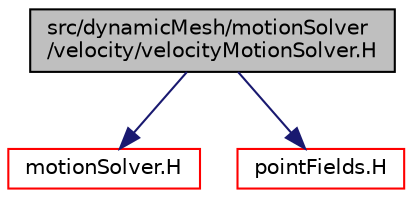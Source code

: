 digraph "src/dynamicMesh/motionSolver/velocity/velocityMotionSolver.H"
{
  bgcolor="transparent";
  edge [fontname="Helvetica",fontsize="10",labelfontname="Helvetica",labelfontsize="10"];
  node [fontname="Helvetica",fontsize="10",shape=record];
  Node1 [label="src/dynamicMesh/motionSolver\l/velocity/velocityMotionSolver.H",height=0.2,width=0.4,color="black", fillcolor="grey75", style="filled", fontcolor="black"];
  Node1 -> Node2 [color="midnightblue",fontsize="10",style="solid",fontname="Helvetica"];
  Node2 [label="motionSolver.H",height=0.2,width=0.4,color="red",URL="$a04993.html"];
  Node1 -> Node3 [color="midnightblue",fontsize="10",style="solid",fontname="Helvetica"];
  Node3 [label="pointFields.H",height=0.2,width=0.4,color="red",URL="$a08227.html"];
}
